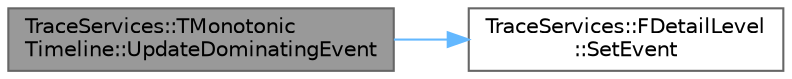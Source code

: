 digraph "TraceServices::TMonotonicTimeline::UpdateDominatingEvent"
{
 // INTERACTIVE_SVG=YES
 // LATEX_PDF_SIZE
  bgcolor="transparent";
  edge [fontname=Helvetica,fontsize=10,labelfontname=Helvetica,labelfontsize=10];
  node [fontname=Helvetica,fontsize=10,shape=box,height=0.2,width=0.4];
  rankdir="LR";
  Node1 [id="Node000001",label="TraceServices::TMonotonic\lTimeline::UpdateDominatingEvent",height=0.2,width=0.4,color="gray40", fillcolor="grey60", style="filled", fontcolor="black",tooltip=" "];
  Node1 -> Node2 [id="edge1_Node000001_Node000002",color="steelblue1",style="solid",tooltip=" "];
  Node2 [id="Node000002",label="TraceServices::FDetailLevel\l::SetEvent",height=0.2,width=0.4,color="grey40", fillcolor="white", style="filled",URL="$dd/d1f/structTraceServices_1_1FDetailLevel.html#a4db31b0c35db2a3aecfd754eef1f3239",tooltip=" "];
}
